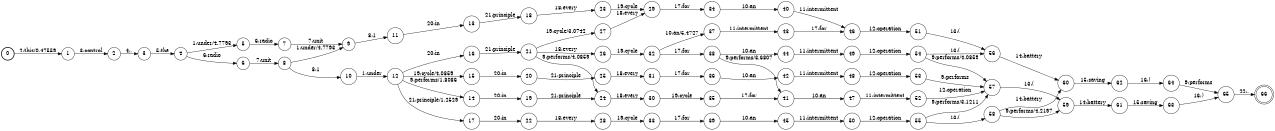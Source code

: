 digraph FST {
rankdir = LR;
size = "8.5,11";
label = "";
center = 1;
orientation = Portrait;
ranksep = "0.4";
nodesep = "0.25";
0 [label = "0", shape = circle, style = bold, fontsize = 14]
	0 -> 1 [label = "2:this/0.47559", fontsize = 14];
1 [label = "1", shape = circle, style = solid, fontsize = 14]
	1 -> 2 [label = "3:control", fontsize = 14];
2 [label = "2", shape = circle, style = solid, fontsize = 14]
	2 -> 3 [label = "4:,", fontsize = 14];
3 [label = "3", shape = circle, style = solid, fontsize = 14]
	3 -> 4 [label = "5:the", fontsize = 14];
4 [label = "4", shape = circle, style = solid, fontsize = 14]
	4 -> 5 [label = "1:under/4.7793", fontsize = 14];
	4 -> 6 [label = "6:radio", fontsize = 14];
5 [label = "5", shape = circle, style = solid, fontsize = 14]
	5 -> 7 [label = "6:radio", fontsize = 14];
6 [label = "6", shape = circle, style = solid, fontsize = 14]
	6 -> 8 [label = "7:unit", fontsize = 14];
7 [label = "7", shape = circle, style = solid, fontsize = 14]
	7 -> 9 [label = "7:unit", fontsize = 14];
8 [label = "8", shape = circle, style = solid, fontsize = 14]
	8 -> 9 [label = "1:under/4.7793", fontsize = 14];
	8 -> 10 [label = "8:1", fontsize = 14];
9 [label = "9", shape = circle, style = solid, fontsize = 14]
	9 -> 11 [label = "8:1", fontsize = 14];
10 [label = "10", shape = circle, style = solid, fontsize = 14]
	10 -> 12 [label = "1:under", fontsize = 14];
11 [label = "11", shape = circle, style = solid, fontsize = 14]
	11 -> 13 [label = "20:in", fontsize = 14];
12 [label = "12", shape = circle, style = solid, fontsize = 14]
	12 -> 14 [label = "9:performs/1.8086", fontsize = 14];
	12 -> 15 [label = "19:cycle/4.0859", fontsize = 14];
	12 -> 16 [label = "20:in", fontsize = 14];
	12 -> 17 [label = "21:principle/1.2529", fontsize = 14];
13 [label = "13", shape = circle, style = solid, fontsize = 14]
	13 -> 18 [label = "21:principle", fontsize = 14];
14 [label = "14", shape = circle, style = solid, fontsize = 14]
	14 -> 19 [label = "20:in", fontsize = 14];
15 [label = "15", shape = circle, style = solid, fontsize = 14]
	15 -> 20 [label = "20:in", fontsize = 14];
16 [label = "16", shape = circle, style = solid, fontsize = 14]
	16 -> 21 [label = "21:principle", fontsize = 14];
17 [label = "17", shape = circle, style = solid, fontsize = 14]
	17 -> 22 [label = "20:in", fontsize = 14];
18 [label = "18", shape = circle, style = solid, fontsize = 14]
	18 -> 23 [label = "18:every", fontsize = 14];
19 [label = "19", shape = circle, style = solid, fontsize = 14]
	19 -> 24 [label = "21:principle", fontsize = 14];
20 [label = "20", shape = circle, style = solid, fontsize = 14]
	20 -> 25 [label = "21:principle", fontsize = 14];
21 [label = "21", shape = circle, style = solid, fontsize = 14]
	21 -> 24 [label = "9:performs/4.0859", fontsize = 14];
	21 -> 26 [label = "18:every", fontsize = 14];
	21 -> 27 [label = "19:cycle/3.0742", fontsize = 14];
22 [label = "22", shape = circle, style = solid, fontsize = 14]
	22 -> 28 [label = "18:every", fontsize = 14];
23 [label = "23", shape = circle, style = solid, fontsize = 14]
	23 -> 29 [label = "19:cycle", fontsize = 14];
24 [label = "24", shape = circle, style = solid, fontsize = 14]
	24 -> 30 [label = "18:every", fontsize = 14];
25 [label = "25", shape = circle, style = solid, fontsize = 14]
	25 -> 31 [label = "18:every", fontsize = 14];
26 [label = "26", shape = circle, style = solid, fontsize = 14]
	26 -> 32 [label = "19:cycle", fontsize = 14];
27 [label = "27", shape = circle, style = solid, fontsize = 14]
	27 -> 29 [label = "18:every", fontsize = 14];
28 [label = "28", shape = circle, style = solid, fontsize = 14]
	28 -> 33 [label = "19:cycle", fontsize = 14];
29 [label = "29", shape = circle, style = solid, fontsize = 14]
	29 -> 34 [label = "17:for", fontsize = 14];
30 [label = "30", shape = circle, style = solid, fontsize = 14]
	30 -> 35 [label = "19:cycle", fontsize = 14];
31 [label = "31", shape = circle, style = solid, fontsize = 14]
	31 -> 36 [label = "17:for", fontsize = 14];
32 [label = "32", shape = circle, style = solid, fontsize = 14]
	32 -> 37 [label = "10:an/5.4727", fontsize = 14];
	32 -> 38 [label = "17:for", fontsize = 14];
33 [label = "33", shape = circle, style = solid, fontsize = 14]
	33 -> 39 [label = "17:for", fontsize = 14];
34 [label = "34", shape = circle, style = solid, fontsize = 14]
	34 -> 40 [label = "10:an", fontsize = 14];
35 [label = "35", shape = circle, style = solid, fontsize = 14]
	35 -> 41 [label = "17:for", fontsize = 14];
36 [label = "36", shape = circle, style = solid, fontsize = 14]
	36 -> 42 [label = "10:an", fontsize = 14];
37 [label = "37", shape = circle, style = solid, fontsize = 14]
	37 -> 43 [label = "11:intermittent", fontsize = 14];
38 [label = "38", shape = circle, style = solid, fontsize = 14]
	38 -> 41 [label = "9:performs/3.6807", fontsize = 14];
	38 -> 44 [label = "10:an", fontsize = 14];
39 [label = "39", shape = circle, style = solid, fontsize = 14]
	39 -> 45 [label = "10:an", fontsize = 14];
40 [label = "40", shape = circle, style = solid, fontsize = 14]
	40 -> 46 [label = "11:intermittent", fontsize = 14];
41 [label = "41", shape = circle, style = solid, fontsize = 14]
	41 -> 47 [label = "10:an", fontsize = 14];
42 [label = "42", shape = circle, style = solid, fontsize = 14]
	42 -> 48 [label = "11:intermittent", fontsize = 14];
43 [label = "43", shape = circle, style = solid, fontsize = 14]
	43 -> 46 [label = "17:for", fontsize = 14];
44 [label = "44", shape = circle, style = solid, fontsize = 14]
	44 -> 49 [label = "11:intermittent", fontsize = 14];
45 [label = "45", shape = circle, style = solid, fontsize = 14]
	45 -> 50 [label = "11:intermittent", fontsize = 14];
46 [label = "46", shape = circle, style = solid, fontsize = 14]
	46 -> 51 [label = "12:operation", fontsize = 14];
47 [label = "47", shape = circle, style = solid, fontsize = 14]
	47 -> 52 [label = "11:intermittent", fontsize = 14];
48 [label = "48", shape = circle, style = solid, fontsize = 14]
	48 -> 53 [label = "12:operation", fontsize = 14];
49 [label = "49", shape = circle, style = solid, fontsize = 14]
	49 -> 54 [label = "12:operation", fontsize = 14];
50 [label = "50", shape = circle, style = solid, fontsize = 14]
	50 -> 55 [label = "12:operation", fontsize = 14];
51 [label = "51", shape = circle, style = solid, fontsize = 14]
	51 -> 56 [label = "13:(", fontsize = 14];
52 [label = "52", shape = circle, style = solid, fontsize = 14]
	52 -> 57 [label = "12:operation", fontsize = 14];
53 [label = "53", shape = circle, style = solid, fontsize = 14]
	53 -> 57 [label = "9:performs", fontsize = 14];
54 [label = "54", shape = circle, style = solid, fontsize = 14]
	54 -> 57 [label = "9:performs/4.0859", fontsize = 14];
	54 -> 56 [label = "13:(", fontsize = 14];
55 [label = "55", shape = circle, style = solid, fontsize = 14]
	55 -> 57 [label = "9:performs/3.1211", fontsize = 14];
	55 -> 58 [label = "13:(", fontsize = 14];
56 [label = "56", shape = circle, style = solid, fontsize = 14]
	56 -> 60 [label = "14:battery", fontsize = 14];
57 [label = "57", shape = circle, style = solid, fontsize = 14]
	57 -> 59 [label = "13:(", fontsize = 14];
58 [label = "58", shape = circle, style = solid, fontsize = 14]
	58 -> 59 [label = "9:performs/4.2197", fontsize = 14];
	58 -> 60 [label = "14:battery", fontsize = 14];
59 [label = "59", shape = circle, style = solid, fontsize = 14]
	59 -> 61 [label = "14:battery", fontsize = 14];
60 [label = "60", shape = circle, style = solid, fontsize = 14]
	60 -> 62 [label = "15:saving", fontsize = 14];
61 [label = "61", shape = circle, style = solid, fontsize = 14]
	61 -> 63 [label = "15:saving", fontsize = 14];
62 [label = "62", shape = circle, style = solid, fontsize = 14]
	62 -> 64 [label = "16:)", fontsize = 14];
63 [label = "63", shape = circle, style = solid, fontsize = 14]
	63 -> 65 [label = "16:)", fontsize = 14];
64 [label = "64", shape = circle, style = solid, fontsize = 14]
	64 -> 65 [label = "9:performs", fontsize = 14];
65 [label = "65", shape = circle, style = solid, fontsize = 14]
	65 -> 66 [label = "22:.", fontsize = 14];
66 [label = "66", shape = doublecircle, style = solid, fontsize = 14]
}

